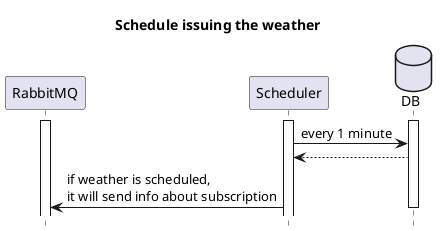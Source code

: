 @startuml
hide footbox

title Schedule issuing the weather

participant RabbitMQ as rabbit
participant Scheduler as scheduler
database DB as db

activate rabbit
activate scheduler
activate db
scheduler -> db: every 1 minute
db --> scheduler
scheduler -> rabbit: if weather is scheduled, \nit will send info about subscription
deactivate db

@enduml
